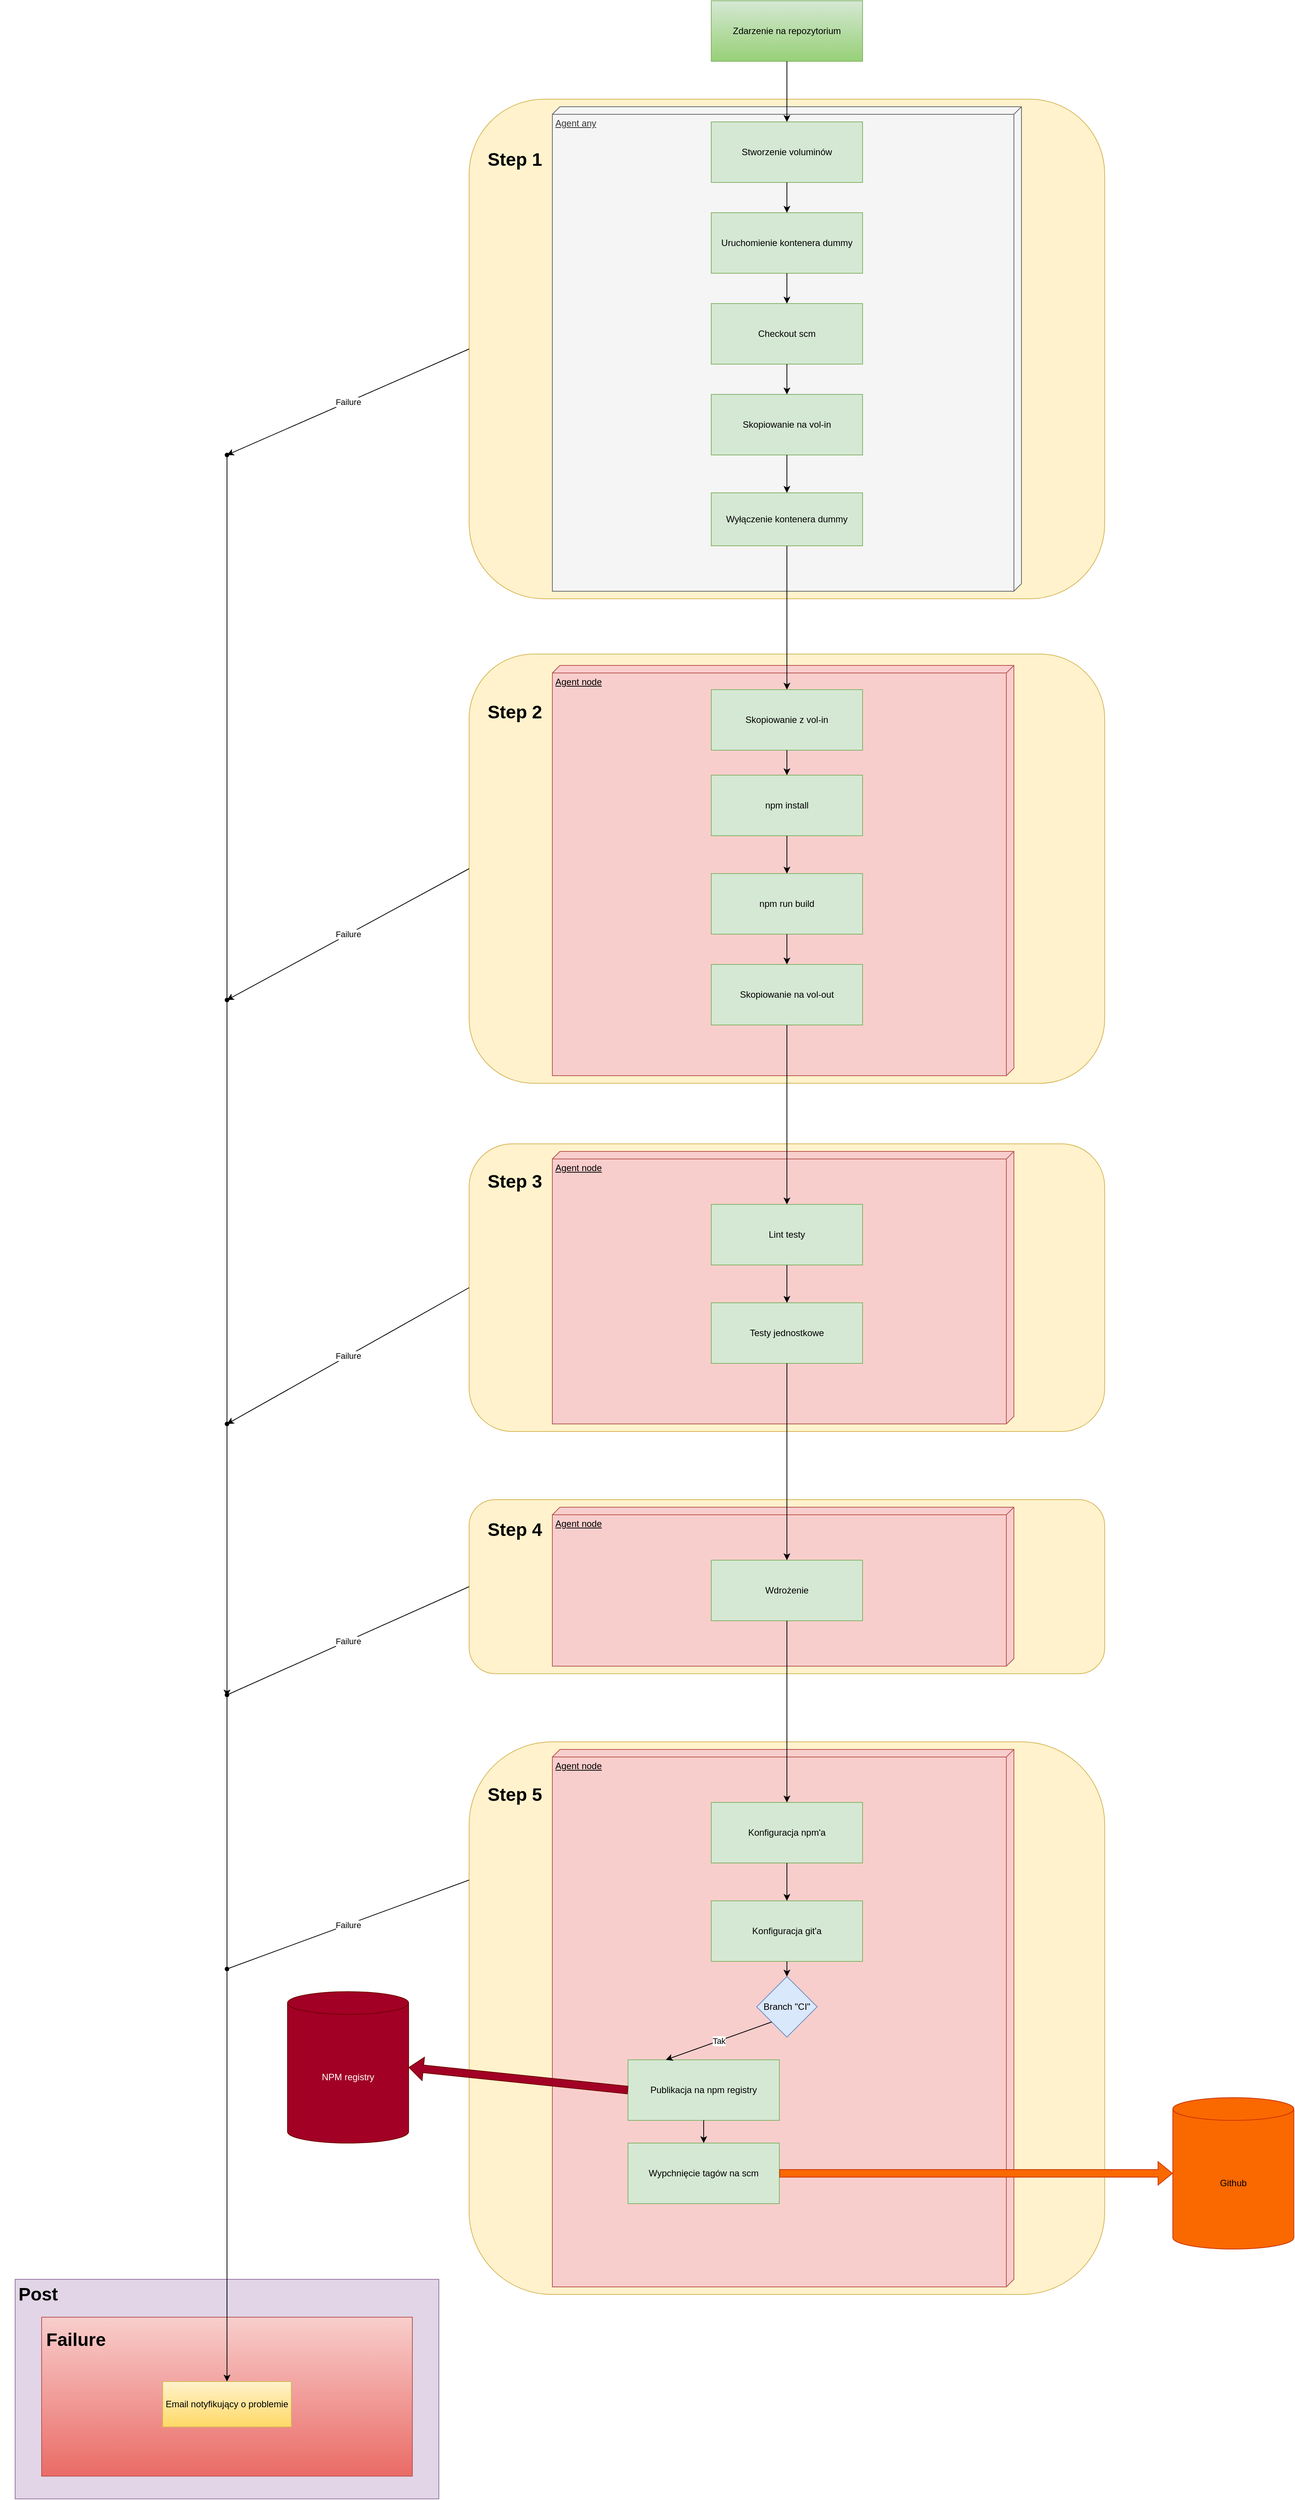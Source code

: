 <mxfile version="18.0.2" type="github">
  <diagram id="yk3ccd7kxiBGalzHjZFc" name="Page-1">
    <mxGraphModel dx="2249" dy="754" grid="1" gridSize="10" guides="1" tooltips="1" connect="1" arrows="1" fold="1" page="1" pageScale="1" pageWidth="827" pageHeight="1169" math="0" shadow="0">
      <root>
        <mxCell id="0" />
        <mxCell id="1" parent="0" />
        <mxCell id="wBmONSoiqPwGgzWHGf61-74" value="" style="rounded=1;whiteSpace=wrap;html=1;fillColor=#fff2cc;strokeColor=#d6b656;" parent="1" vertex="1">
          <mxGeometry x="40" y="2380" width="840" height="730" as="geometry" />
        </mxCell>
        <mxCell id="wBmONSoiqPwGgzWHGf61-73" value="" style="rounded=1;whiteSpace=wrap;html=1;fillColor=#fff2cc;strokeColor=#d6b656;" parent="1" vertex="1">
          <mxGeometry x="40" y="2060" width="840" height="230" as="geometry" />
        </mxCell>
        <mxCell id="wBmONSoiqPwGgzWHGf61-72" value="" style="rounded=1;whiteSpace=wrap;html=1;fillColor=#fff2cc;strokeColor=#d6b656;" parent="1" vertex="1">
          <mxGeometry x="40" y="1590" width="840" height="380" as="geometry" />
        </mxCell>
        <mxCell id="wBmONSoiqPwGgzWHGf61-71" value="" style="rounded=1;whiteSpace=wrap;html=1;fillColor=#fff2cc;strokeColor=#d6b656;" parent="1" vertex="1">
          <mxGeometry x="40" y="943" width="840" height="567" as="geometry" />
        </mxCell>
        <mxCell id="wBmONSoiqPwGgzWHGf61-23" value="" style="rounded=1;whiteSpace=wrap;html=1;fillColor=#fff2cc;strokeColor=#d6b656;" parent="1" vertex="1">
          <mxGeometry x="40" y="210" width="840" height="660" as="geometry" />
        </mxCell>
        <mxCell id="wBmONSoiqPwGgzWHGf61-39" value="Agent any" style="verticalAlign=top;align=left;spacingTop=8;spacingLeft=2;spacingRight=12;shape=cube;size=10;direction=south;fontStyle=4;html=1;fillColor=#f5f5f5;fontColor=#333333;strokeColor=#666666;" parent="1" vertex="1">
          <mxGeometry x="150" y="220" width="620" height="640" as="geometry" />
        </mxCell>
        <mxCell id="wBmONSoiqPwGgzWHGf61-36" value="Agent node" style="verticalAlign=top;align=left;spacingTop=8;spacingLeft=2;spacingRight=12;shape=cube;size=10;direction=south;fontStyle=4;html=1;fillColor=#f8cecc;strokeColor=#b85450;" parent="1" vertex="1">
          <mxGeometry x="150" y="958" width="610" height="542" as="geometry" />
        </mxCell>
        <mxCell id="wBmONSoiqPwGgzWHGf61-5" value="Zdarzenie na repozytorium" style="rounded=0;whiteSpace=wrap;html=1;fillColor=#d5e8d4;strokeColor=#82b366;gradientColor=#97d077;" parent="1" vertex="1">
          <mxGeometry x="360" y="80" width="200" height="80" as="geometry" />
        </mxCell>
        <mxCell id="wBmONSoiqPwGgzWHGf61-6" value="Stworzenie voluminów" style="rounded=0;whiteSpace=wrap;html=1;fillColor=#d5e8d4;strokeColor=#82b366;" parent="1" vertex="1">
          <mxGeometry x="360" y="240" width="200" height="80" as="geometry" />
        </mxCell>
        <mxCell id="wBmONSoiqPwGgzWHGf61-15" value="Checkout scm" style="rounded=0;whiteSpace=wrap;html=1;fillColor=#d5e8d4;strokeColor=#82b366;" parent="1" vertex="1">
          <mxGeometry x="360" y="480" width="200" height="80" as="geometry" />
        </mxCell>
        <mxCell id="wBmONSoiqPwGgzWHGf61-18" value="Skopiowanie na vol-in" style="rounded=0;whiteSpace=wrap;html=1;fillColor=#d5e8d4;strokeColor=#82b366;" parent="1" vertex="1">
          <mxGeometry x="360" y="600" width="200" height="80" as="geometry" />
        </mxCell>
        <mxCell id="wBmONSoiqPwGgzWHGf61-19" value="Wyłączenie kontenera dummy" style="rounded=0;whiteSpace=wrap;html=1;fillColor=#d5e8d4;strokeColor=#82b366;" parent="1" vertex="1">
          <mxGeometry x="360" y="730" width="200" height="70" as="geometry" />
        </mxCell>
        <mxCell id="wBmONSoiqPwGgzWHGf61-12" value="Uruchomienie kontenera dummy" style="rounded=0;whiteSpace=wrap;html=1;fillColor=#d5e8d4;strokeColor=#82b366;" parent="1" vertex="1">
          <mxGeometry x="360" y="360" width="200" height="80" as="geometry" />
        </mxCell>
        <mxCell id="wBmONSoiqPwGgzWHGf61-24" value="Step 1" style="text;strokeColor=none;fillColor=none;html=1;fontSize=24;fontStyle=1;verticalAlign=middle;align=center;" parent="1" vertex="1">
          <mxGeometry x="50" y="270" width="100" height="40" as="geometry" />
        </mxCell>
        <mxCell id="wBmONSoiqPwGgzWHGf61-28" value="" style="endArrow=classic;html=1;rounded=0;entryX=0.5;entryY=0;entryDx=0;entryDy=0;" parent="1" source="wBmONSoiqPwGgzWHGf61-12" target="wBmONSoiqPwGgzWHGf61-15" edge="1">
          <mxGeometry width="50" height="50" relative="1" as="geometry">
            <mxPoint x="390" y="500" as="sourcePoint" />
            <mxPoint x="440" y="450" as="targetPoint" />
          </mxGeometry>
        </mxCell>
        <mxCell id="wBmONSoiqPwGgzWHGf61-29" value="" style="endArrow=classic;html=1;rounded=0;entryX=0.5;entryY=0;entryDx=0;entryDy=0;" parent="1" source="wBmONSoiqPwGgzWHGf61-6" target="wBmONSoiqPwGgzWHGf61-12" edge="1">
          <mxGeometry width="50" height="50" relative="1" as="geometry">
            <mxPoint x="390" y="500" as="sourcePoint" />
            <mxPoint x="440" y="450" as="targetPoint" />
          </mxGeometry>
        </mxCell>
        <mxCell id="wBmONSoiqPwGgzWHGf61-30" value="" style="endArrow=classic;html=1;rounded=0;" parent="1" source="wBmONSoiqPwGgzWHGf61-5" target="wBmONSoiqPwGgzWHGf61-6" edge="1">
          <mxGeometry width="50" height="50" relative="1" as="geometry">
            <mxPoint x="390" y="500" as="sourcePoint" />
            <mxPoint x="440" y="450" as="targetPoint" />
          </mxGeometry>
        </mxCell>
        <mxCell id="wBmONSoiqPwGgzWHGf61-31" value="" style="endArrow=classic;html=1;rounded=0;entryX=0.5;entryY=0;entryDx=0;entryDy=0;exitX=0.5;exitY=1;exitDx=0;exitDy=0;" parent="1" source="wBmONSoiqPwGgzWHGf61-15" target="wBmONSoiqPwGgzWHGf61-18" edge="1">
          <mxGeometry width="50" height="50" relative="1" as="geometry">
            <mxPoint x="390" y="500" as="sourcePoint" />
            <mxPoint x="440" y="450" as="targetPoint" />
          </mxGeometry>
        </mxCell>
        <mxCell id="wBmONSoiqPwGgzWHGf61-32" value="" style="endArrow=classic;html=1;rounded=0;entryX=0.5;entryY=0;entryDx=0;entryDy=0;exitX=0.5;exitY=1;exitDx=0;exitDy=0;" parent="1" source="wBmONSoiqPwGgzWHGf61-18" target="wBmONSoiqPwGgzWHGf61-19" edge="1">
          <mxGeometry width="50" height="50" relative="1" as="geometry">
            <mxPoint x="390" y="500" as="sourcePoint" />
            <mxPoint x="440" y="450" as="targetPoint" />
          </mxGeometry>
        </mxCell>
        <mxCell id="wBmONSoiqPwGgzWHGf61-34" value="npm install" style="rounded=0;whiteSpace=wrap;html=1;fillColor=#d5e8d4;strokeColor=#82b366;" parent="1" vertex="1">
          <mxGeometry x="360" y="1103" width="200" height="80" as="geometry" />
        </mxCell>
        <mxCell id="wBmONSoiqPwGgzWHGf61-35" value="npm run build" style="rounded=0;whiteSpace=wrap;html=1;fillColor=#d5e8d4;strokeColor=#82b366;" parent="1" vertex="1">
          <mxGeometry x="360" y="1233" width="200" height="80" as="geometry" />
        </mxCell>
        <mxCell id="wBmONSoiqPwGgzWHGf61-37" value="Skopiowanie na vol-out" style="rounded=0;whiteSpace=wrap;html=1;fillColor=#d5e8d4;strokeColor=#82b366;" parent="1" vertex="1">
          <mxGeometry x="360" y="1353" width="200" height="80" as="geometry" />
        </mxCell>
        <mxCell id="wBmONSoiqPwGgzWHGf61-40" value="Skopiowanie z vol-in" style="rounded=0;whiteSpace=wrap;html=1;fillColor=#d5e8d4;strokeColor=#82b366;" parent="1" vertex="1">
          <mxGeometry x="360" y="990" width="200" height="80" as="geometry" />
        </mxCell>
        <mxCell id="wBmONSoiqPwGgzWHGf61-42" value="Agent node" style="verticalAlign=top;align=left;spacingTop=8;spacingLeft=2;spacingRight=12;shape=cube;size=10;direction=south;fontStyle=4;html=1;fillColor=#f8cecc;strokeColor=#b85450;" parent="1" vertex="1">
          <mxGeometry x="150" y="1600" width="610" height="360" as="geometry" />
        </mxCell>
        <mxCell id="wBmONSoiqPwGgzWHGf61-44" value="Lint testy" style="rounded=0;whiteSpace=wrap;html=1;fillColor=#d5e8d4;strokeColor=#82b366;" parent="1" vertex="1">
          <mxGeometry x="360" y="1670" width="200" height="80" as="geometry" />
        </mxCell>
        <mxCell id="wBmONSoiqPwGgzWHGf61-45" value="Testy jednostkowe" style="rounded=0;whiteSpace=wrap;html=1;fillColor=#d5e8d4;strokeColor=#82b366;" parent="1" vertex="1">
          <mxGeometry x="360" y="1800" width="200" height="80" as="geometry" />
        </mxCell>
        <mxCell id="wBmONSoiqPwGgzWHGf61-47" value="Agent node" style="verticalAlign=top;align=left;spacingTop=8;spacingLeft=2;spacingRight=12;shape=cube;size=10;direction=south;fontStyle=4;html=1;fillColor=#f8cecc;strokeColor=#b85450;" parent="1" vertex="1">
          <mxGeometry x="150" y="2070" width="610" height="210" as="geometry" />
        </mxCell>
        <mxCell id="wBmONSoiqPwGgzWHGf61-48" value="Wdrożenie" style="rounded=0;whiteSpace=wrap;html=1;fillColor=#d5e8d4;strokeColor=#82b366;" parent="1" vertex="1">
          <mxGeometry x="360" y="2140" width="200" height="80" as="geometry" />
        </mxCell>
        <mxCell id="wBmONSoiqPwGgzWHGf61-51" value="Agent node" style="verticalAlign=top;align=left;spacingTop=8;spacingLeft=2;spacingRight=12;shape=cube;size=10;direction=south;fontStyle=4;html=1;fillColor=#f8cecc;strokeColor=#b85450;" parent="1" vertex="1">
          <mxGeometry x="150" y="2390" width="610" height="710" as="geometry" />
        </mxCell>
        <mxCell id="wBmONSoiqPwGgzWHGf61-52" value="Konfiguracja npm&#39;a" style="rounded=0;whiteSpace=wrap;html=1;fillColor=#d5e8d4;strokeColor=#82b366;" parent="1" vertex="1">
          <mxGeometry x="360" y="2460" width="200" height="80" as="geometry" />
        </mxCell>
        <mxCell id="wBmONSoiqPwGgzWHGf61-53" value="Konfiguracja git&#39;a" style="rounded=0;whiteSpace=wrap;html=1;fillColor=#d5e8d4;strokeColor=#82b366;" parent="1" vertex="1">
          <mxGeometry x="360" y="2590" width="200" height="80" as="geometry" />
        </mxCell>
        <mxCell id="wBmONSoiqPwGgzWHGf61-54" value="Publikacja na npm registry" style="rounded=0;whiteSpace=wrap;html=1;fillColor=#d5e8d4;strokeColor=#82b366;" parent="1" vertex="1">
          <mxGeometry x="250" y="2800" width="200" height="80" as="geometry" />
        </mxCell>
        <mxCell id="wBmONSoiqPwGgzWHGf61-55" value="Wypchnięcie tagów na scm" style="rounded=0;whiteSpace=wrap;html=1;fillColor=#d5e8d4;strokeColor=#82b366;" parent="1" vertex="1">
          <mxGeometry x="250" y="2910" width="200" height="80" as="geometry" />
        </mxCell>
        <mxCell id="wBmONSoiqPwGgzWHGf61-56" value="" style="endArrow=classic;html=1;rounded=0;exitX=0.5;exitY=1;exitDx=0;exitDy=0;" parent="1" source="wBmONSoiqPwGgzWHGf61-19" target="wBmONSoiqPwGgzWHGf61-40" edge="1">
          <mxGeometry width="50" height="50" relative="1" as="geometry">
            <mxPoint x="390" y="1210" as="sourcePoint" />
            <mxPoint x="440" y="1160" as="targetPoint" />
          </mxGeometry>
        </mxCell>
        <mxCell id="wBmONSoiqPwGgzWHGf61-57" value="" style="endArrow=classic;html=1;rounded=0;exitX=0.5;exitY=1;exitDx=0;exitDy=0;entryX=0.5;entryY=0;entryDx=0;entryDy=0;" parent="1" source="wBmONSoiqPwGgzWHGf61-34" target="wBmONSoiqPwGgzWHGf61-35" edge="1">
          <mxGeometry width="50" height="50" relative="1" as="geometry">
            <mxPoint x="390" y="1010" as="sourcePoint" />
            <mxPoint x="440" y="960" as="targetPoint" />
          </mxGeometry>
        </mxCell>
        <mxCell id="wBmONSoiqPwGgzWHGf61-58" value="" style="endArrow=classic;html=1;rounded=0;exitX=0.5;exitY=1;exitDx=0;exitDy=0;" parent="1" source="wBmONSoiqPwGgzWHGf61-40" target="wBmONSoiqPwGgzWHGf61-34" edge="1">
          <mxGeometry width="50" height="50" relative="1" as="geometry">
            <mxPoint x="390" y="1010" as="sourcePoint" />
            <mxPoint x="440" y="960" as="targetPoint" />
          </mxGeometry>
        </mxCell>
        <mxCell id="wBmONSoiqPwGgzWHGf61-59" value="" style="endArrow=classic;html=1;rounded=0;exitX=0.5;exitY=1;exitDx=0;exitDy=0;" parent="1" source="wBmONSoiqPwGgzWHGf61-35" target="wBmONSoiqPwGgzWHGf61-37" edge="1">
          <mxGeometry width="50" height="50" relative="1" as="geometry">
            <mxPoint x="390" y="1310" as="sourcePoint" />
            <mxPoint x="440" y="1260" as="targetPoint" />
          </mxGeometry>
        </mxCell>
        <mxCell id="wBmONSoiqPwGgzWHGf61-60" value="" style="endArrow=classic;html=1;rounded=0;exitX=0.5;exitY=1;exitDx=0;exitDy=0;" parent="1" source="wBmONSoiqPwGgzWHGf61-37" target="wBmONSoiqPwGgzWHGf61-44" edge="1">
          <mxGeometry width="50" height="50" relative="1" as="geometry">
            <mxPoint x="390" y="1310" as="sourcePoint" />
            <mxPoint x="440" y="1260" as="targetPoint" />
          </mxGeometry>
        </mxCell>
        <mxCell id="wBmONSoiqPwGgzWHGf61-61" value="" style="endArrow=classic;html=1;rounded=0;exitX=0.5;exitY=1;exitDx=0;exitDy=0;" parent="1" source="wBmONSoiqPwGgzWHGf61-44" target="wBmONSoiqPwGgzWHGf61-45" edge="1">
          <mxGeometry width="50" height="50" relative="1" as="geometry">
            <mxPoint x="390" y="1810" as="sourcePoint" />
            <mxPoint x="440" y="1760" as="targetPoint" />
          </mxGeometry>
        </mxCell>
        <mxCell id="wBmONSoiqPwGgzWHGf61-62" value="" style="endArrow=classic;html=1;rounded=0;exitX=0.5;exitY=1;exitDx=0;exitDy=0;" parent="1" source="wBmONSoiqPwGgzWHGf61-45" target="wBmONSoiqPwGgzWHGf61-48" edge="1">
          <mxGeometry width="50" height="50" relative="1" as="geometry">
            <mxPoint x="390" y="1810" as="sourcePoint" />
            <mxPoint x="440" y="1760" as="targetPoint" />
          </mxGeometry>
        </mxCell>
        <mxCell id="wBmONSoiqPwGgzWHGf61-63" value="" style="endArrow=classic;html=1;rounded=0;exitX=0.5;exitY=1;exitDx=0;exitDy=0;" parent="1" source="wBmONSoiqPwGgzWHGf61-48" target="wBmONSoiqPwGgzWHGf61-52" edge="1">
          <mxGeometry width="50" height="50" relative="1" as="geometry">
            <mxPoint x="390" y="2110" as="sourcePoint" />
            <mxPoint x="440" y="2060" as="targetPoint" />
          </mxGeometry>
        </mxCell>
        <mxCell id="wBmONSoiqPwGgzWHGf61-64" value="" style="endArrow=classic;html=1;rounded=0;exitX=0.5;exitY=1;exitDx=0;exitDy=0;" parent="1" source="wBmONSoiqPwGgzWHGf61-52" target="wBmONSoiqPwGgzWHGf61-53" edge="1">
          <mxGeometry width="50" height="50" relative="1" as="geometry">
            <mxPoint x="390" y="2310" as="sourcePoint" />
            <mxPoint x="440" y="2260" as="targetPoint" />
          </mxGeometry>
        </mxCell>
        <mxCell id="wBmONSoiqPwGgzWHGf61-66" value="" style="endArrow=classic;html=1;rounded=0;exitX=0.5;exitY=1;exitDx=0;exitDy=0;" parent="1" source="wBmONSoiqPwGgzWHGf61-54" target="wBmONSoiqPwGgzWHGf61-55" edge="1">
          <mxGeometry width="50" height="50" relative="1" as="geometry">
            <mxPoint x="390" y="2610" as="sourcePoint" />
            <mxPoint x="440" y="2560" as="targetPoint" />
          </mxGeometry>
        </mxCell>
        <mxCell id="wBmONSoiqPwGgzWHGf61-67" value="NPM registry" style="shape=cylinder3;whiteSpace=wrap;html=1;boundedLbl=1;backgroundOutline=1;size=15;fillColor=#a20025;fontColor=#ffffff;strokeColor=#6F0000;" parent="1" vertex="1">
          <mxGeometry x="-200" y="2710" width="160" height="200" as="geometry" />
        </mxCell>
        <mxCell id="wBmONSoiqPwGgzWHGf61-68" value="Github" style="shape=cylinder3;whiteSpace=wrap;html=1;boundedLbl=1;backgroundOutline=1;size=15;fillColor=#fa6800;fontColor=#000000;strokeColor=#C73500;" parent="1" vertex="1">
          <mxGeometry x="970" y="2850" width="160" height="200" as="geometry" />
        </mxCell>
        <mxCell id="wBmONSoiqPwGgzWHGf61-69" value="" style="shape=flexArrow;endArrow=classic;html=1;rounded=0;exitX=0;exitY=0.5;exitDx=0;exitDy=0;entryX=1;entryY=0.5;entryDx=0;entryDy=0;entryPerimeter=0;fillColor=#a20025;strokeColor=#6F0000;" parent="1" source="wBmONSoiqPwGgzWHGf61-54" target="wBmONSoiqPwGgzWHGf61-67" edge="1">
          <mxGeometry width="50" height="50" relative="1" as="geometry">
            <mxPoint x="390" y="2710" as="sourcePoint" />
            <mxPoint x="440" y="2660" as="targetPoint" />
          </mxGeometry>
        </mxCell>
        <mxCell id="wBmONSoiqPwGgzWHGf61-70" value="" style="shape=flexArrow;endArrow=classic;html=1;rounded=0;exitX=1;exitY=0.5;exitDx=0;exitDy=0;entryX=0;entryY=0.5;entryDx=0;entryDy=0;entryPerimeter=0;fillColor=#fa6800;strokeColor=#C73500;" parent="1" source="wBmONSoiqPwGgzWHGf61-55" target="wBmONSoiqPwGgzWHGf61-68" edge="1">
          <mxGeometry width="50" height="50" relative="1" as="geometry">
            <mxPoint x="390" y="2710" as="sourcePoint" />
            <mxPoint x="440" y="2660" as="targetPoint" />
          </mxGeometry>
        </mxCell>
        <mxCell id="wBmONSoiqPwGgzWHGf61-77" value="Step 2" style="text;strokeColor=none;fillColor=none;html=1;fontSize=24;fontStyle=1;verticalAlign=middle;align=center;" parent="1" vertex="1">
          <mxGeometry x="50" y="1000" width="100" height="40" as="geometry" />
        </mxCell>
        <mxCell id="wBmONSoiqPwGgzWHGf61-78" value="Step 3" style="text;strokeColor=none;fillColor=none;html=1;fontSize=24;fontStyle=1;verticalAlign=middle;align=center;" parent="1" vertex="1">
          <mxGeometry x="50" y="1620" width="100" height="40" as="geometry" />
        </mxCell>
        <mxCell id="wBmONSoiqPwGgzWHGf61-79" value="Step 4" style="text;strokeColor=none;fillColor=none;html=1;fontSize=24;fontStyle=1;verticalAlign=middle;align=center;" parent="1" vertex="1">
          <mxGeometry x="50" y="2080" width="100" height="40" as="geometry" />
        </mxCell>
        <mxCell id="wBmONSoiqPwGgzWHGf61-80" value="Step 5" style="text;strokeColor=none;fillColor=none;html=1;fontSize=24;fontStyle=1;verticalAlign=middle;align=center;" parent="1" vertex="1">
          <mxGeometry x="50" y="2430" width="100" height="40" as="geometry" />
        </mxCell>
        <mxCell id="wBmONSoiqPwGgzWHGf61-84" value="" style="endArrow=classic;html=1;rounded=0;exitX=0;exitY=0.5;exitDx=0;exitDy=0;" parent="1" source="wBmONSoiqPwGgzWHGf61-23" edge="1">
          <mxGeometry relative="1" as="geometry">
            <mxPoint x="250" y="420" as="sourcePoint" />
            <mxPoint x="-280" y="680" as="targetPoint" />
          </mxGeometry>
        </mxCell>
        <mxCell id="wBmONSoiqPwGgzWHGf61-85" value="Failure" style="edgeLabel;resizable=0;html=1;align=center;verticalAlign=middle;" parent="wBmONSoiqPwGgzWHGf61-84" connectable="0" vertex="1">
          <mxGeometry relative="1" as="geometry" />
        </mxCell>
        <mxCell id="wBmONSoiqPwGgzWHGf61-87" value="" style="endArrow=none;html=1;rounded=0;startArrow=none;" parent="1" source="wBmONSoiqPwGgzWHGf61-88" edge="1">
          <mxGeometry width="50" height="50" relative="1" as="geometry">
            <mxPoint x="-280" y="1000" as="sourcePoint" />
            <mxPoint x="-280" y="680" as="targetPoint" />
          </mxGeometry>
        </mxCell>
        <mxCell id="wBmONSoiqPwGgzWHGf61-88" value="" style="shape=waypoint;sketch=0;fillStyle=solid;size=6;pointerEvents=1;points=[];fillColor=none;resizable=0;rotatable=0;perimeter=centerPerimeter;snapToPoint=1;" parent="1" vertex="1">
          <mxGeometry x="-300" y="660" width="40" height="40" as="geometry" />
        </mxCell>
        <mxCell id="wBmONSoiqPwGgzWHGf61-89" value="" style="endArrow=none;html=1;rounded=0;entryX=0.6;entryY=0.65;entryDx=0;entryDy=0;entryPerimeter=0;startArrow=none;" parent="1" source="wBmONSoiqPwGgzWHGf61-100" target="wBmONSoiqPwGgzWHGf61-88" edge="1">
          <mxGeometry width="50" height="50" relative="1" as="geometry">
            <mxPoint x="-280" y="3050" as="sourcePoint" />
            <mxPoint x="-280" y="760" as="targetPoint" />
          </mxGeometry>
        </mxCell>
        <mxCell id="wBmONSoiqPwGgzWHGf61-90" value="" style="endArrow=classic;html=1;rounded=0;exitX=0;exitY=0.5;exitDx=0;exitDy=0;" parent="1" source="wBmONSoiqPwGgzWHGf61-71" edge="1">
          <mxGeometry relative="1" as="geometry">
            <mxPoint x="250" y="1420" as="sourcePoint" />
            <mxPoint x="-280" y="1400" as="targetPoint" />
          </mxGeometry>
        </mxCell>
        <mxCell id="wBmONSoiqPwGgzWHGf61-91" value="Failure" style="edgeLabel;resizable=0;html=1;align=center;verticalAlign=middle;" parent="wBmONSoiqPwGgzWHGf61-90" connectable="0" vertex="1">
          <mxGeometry relative="1" as="geometry" />
        </mxCell>
        <mxCell id="wBmONSoiqPwGgzWHGf61-93" value="" style="endArrow=classic;html=1;rounded=0;exitX=0;exitY=0.5;exitDx=0;exitDy=0;" parent="1" source="wBmONSoiqPwGgzWHGf61-72" edge="1">
          <mxGeometry relative="1" as="geometry">
            <mxPoint x="250" y="1720" as="sourcePoint" />
            <mxPoint x="-280" y="1960" as="targetPoint" />
          </mxGeometry>
        </mxCell>
        <mxCell id="wBmONSoiqPwGgzWHGf61-94" value="Failure" style="edgeLabel;resizable=0;html=1;align=center;verticalAlign=middle;" parent="wBmONSoiqPwGgzWHGf61-93" connectable="0" vertex="1">
          <mxGeometry relative="1" as="geometry" />
        </mxCell>
        <mxCell id="wBmONSoiqPwGgzWHGf61-96" value="" style="endArrow=classic;html=1;rounded=0;exitDx=0;exitDy=0;startArrow=none;" parent="1" source="wBmONSoiqPwGgzWHGf61-104" edge="1">
          <mxGeometry relative="1" as="geometry">
            <mxPoint x="250" y="2220" as="sourcePoint" />
            <mxPoint x="-280" y="2320" as="targetPoint" />
          </mxGeometry>
        </mxCell>
        <mxCell id="wBmONSoiqPwGgzWHGf61-98" value="" style="endArrow=classic;html=1;rounded=0;exitDx=0;exitDy=0;startArrow=none;" parent="1" source="wBmONSoiqPwGgzWHGf61-107" edge="1">
          <mxGeometry relative="1" as="geometry">
            <mxPoint x="250" y="2520" as="sourcePoint" />
            <mxPoint x="-280" y="2680" as="targetPoint" />
          </mxGeometry>
        </mxCell>
        <mxCell id="wBmONSoiqPwGgzWHGf61-100" value="" style="shape=waypoint;sketch=0;fillStyle=solid;size=6;pointerEvents=1;points=[];fillColor=none;resizable=0;rotatable=0;perimeter=centerPerimeter;snapToPoint=1;" parent="1" vertex="1">
          <mxGeometry x="-300" y="1380" width="40" height="40" as="geometry" />
        </mxCell>
        <mxCell id="wBmONSoiqPwGgzWHGf61-101" value="" style="endArrow=none;html=1;rounded=0;entryDx=0;entryDy=0;entryPerimeter=0;startArrow=none;" parent="1" source="wBmONSoiqPwGgzWHGf61-102" target="wBmONSoiqPwGgzWHGf61-100" edge="1">
          <mxGeometry width="50" height="50" relative="1" as="geometry">
            <mxPoint x="-280" y="3050" as="sourcePoint" />
            <mxPoint x="-280" y="680" as="targetPoint" />
          </mxGeometry>
        </mxCell>
        <mxCell id="wBmONSoiqPwGgzWHGf61-102" value="" style="shape=waypoint;sketch=0;fillStyle=solid;size=6;pointerEvents=1;points=[];fillColor=none;resizable=0;rotatable=0;perimeter=centerPerimeter;snapToPoint=1;" parent="1" vertex="1">
          <mxGeometry x="-300" y="1940" width="40" height="40" as="geometry" />
        </mxCell>
        <mxCell id="wBmONSoiqPwGgzWHGf61-103" value="" style="endArrow=none;html=1;rounded=0;entryDx=0;entryDy=0;entryPerimeter=0;" parent="1" target="wBmONSoiqPwGgzWHGf61-102" edge="1">
          <mxGeometry width="50" height="50" relative="1" as="geometry">
            <mxPoint x="-280" y="3050" as="sourcePoint" />
            <mxPoint x="-280" y="1400" as="targetPoint" />
          </mxGeometry>
        </mxCell>
        <mxCell id="wBmONSoiqPwGgzWHGf61-104" value="" style="shape=waypoint;sketch=0;fillStyle=solid;size=6;pointerEvents=1;points=[];fillColor=none;resizable=0;rotatable=0;perimeter=centerPerimeter;snapToPoint=1;" parent="1" vertex="1">
          <mxGeometry x="-300" y="2298" width="40" height="40" as="geometry" />
        </mxCell>
        <mxCell id="wBmONSoiqPwGgzWHGf61-105" value="" style="endArrow=none;html=1;rounded=0;exitX=0;exitY=0.5;exitDx=0;exitDy=0;" parent="1" source="wBmONSoiqPwGgzWHGf61-73" target="wBmONSoiqPwGgzWHGf61-104" edge="1">
          <mxGeometry relative="1" as="geometry">
            <mxPoint x="40" y="2175" as="sourcePoint" />
            <mxPoint x="-280" y="2320" as="targetPoint" />
          </mxGeometry>
        </mxCell>
        <mxCell id="wBmONSoiqPwGgzWHGf61-106" value="Failure" style="edgeLabel;resizable=0;html=1;align=center;verticalAlign=middle;" parent="wBmONSoiqPwGgzWHGf61-105" connectable="0" vertex="1">
          <mxGeometry relative="1" as="geometry" />
        </mxCell>
        <mxCell id="wBmONSoiqPwGgzWHGf61-107" value="" style="shape=waypoint;sketch=0;fillStyle=solid;size=6;pointerEvents=1;points=[];fillColor=none;resizable=0;rotatable=0;perimeter=centerPerimeter;snapToPoint=1;" parent="1" vertex="1">
          <mxGeometry x="-300" y="2660" width="40" height="40" as="geometry" />
        </mxCell>
        <mxCell id="wBmONSoiqPwGgzWHGf61-108" value="" style="endArrow=none;html=1;rounded=0;exitX=0;exitY=0.25;exitDx=0;exitDy=0;" parent="1" source="wBmONSoiqPwGgzWHGf61-74" target="wBmONSoiqPwGgzWHGf61-107" edge="1">
          <mxGeometry relative="1" as="geometry">
            <mxPoint x="40" y="2535" as="sourcePoint" />
            <mxPoint x="-280" y="2680" as="targetPoint" />
          </mxGeometry>
        </mxCell>
        <mxCell id="wBmONSoiqPwGgzWHGf61-109" value="Failure" style="edgeLabel;resizable=0;html=1;align=center;verticalAlign=middle;" parent="wBmONSoiqPwGgzWHGf61-108" connectable="0" vertex="1">
          <mxGeometry relative="1" as="geometry" />
        </mxCell>
        <mxCell id="wBmONSoiqPwGgzWHGf61-110" value="" style="rounded=0;whiteSpace=wrap;html=1;fillColor=#e1d5e7;strokeColor=#9673a6;" parent="1" vertex="1">
          <mxGeometry x="-560" y="3090" width="560" height="290" as="geometry" />
        </mxCell>
        <mxCell id="wBmONSoiqPwGgzWHGf61-111" value="" style="rounded=0;whiteSpace=wrap;html=1;fillColor=#f8cecc;strokeColor=#b85450;gradientColor=#ea6b66;" parent="1" vertex="1">
          <mxGeometry x="-525" y="3140" width="490" height="210" as="geometry" />
        </mxCell>
        <mxCell id="wBmONSoiqPwGgzWHGf61-113" value="Post" style="text;strokeColor=none;fillColor=none;html=1;fontSize=24;fontStyle=1;verticalAlign=middle;align=center;" parent="1" vertex="1">
          <mxGeometry x="-580" y="3090" width="100" height="40" as="geometry" />
        </mxCell>
        <mxCell id="wBmONSoiqPwGgzWHGf61-115" value="Failure" style="text;strokeColor=none;fillColor=none;html=1;fontSize=24;fontStyle=1;verticalAlign=middle;align=center;" parent="1" vertex="1">
          <mxGeometry x="-530" y="3150" width="100" height="40" as="geometry" />
        </mxCell>
        <mxCell id="wBmONSoiqPwGgzWHGf61-117" value="Email notyfikujący o problemie" style="rounded=0;whiteSpace=wrap;html=1;fillColor=#fff2cc;gradientColor=#ffd966;strokeColor=#d6b656;" parent="1" vertex="1">
          <mxGeometry x="-365" y="3225" width="170" height="60" as="geometry" />
        </mxCell>
        <mxCell id="wBmONSoiqPwGgzWHGf61-118" value="" style="endArrow=classic;html=1;rounded=0;" parent="1" target="wBmONSoiqPwGgzWHGf61-117" edge="1">
          <mxGeometry width="50" height="50" relative="1" as="geometry">
            <mxPoint x="-280" y="3050" as="sourcePoint" />
            <mxPoint y="3190" as="targetPoint" />
          </mxGeometry>
        </mxCell>
        <mxCell id="bZD4xw-tPVtp6TB6vjjw-1" value="Branch &quot;CI&quot;" style="rhombus;whiteSpace=wrap;html=1;fillColor=#dae8fc;strokeColor=#6c8ebf;" vertex="1" parent="1">
          <mxGeometry x="420" y="2690" width="80" height="80" as="geometry" />
        </mxCell>
        <mxCell id="bZD4xw-tPVtp6TB6vjjw-3" value="" style="endArrow=classic;html=1;rounded=0;exitX=0.5;exitY=1;exitDx=0;exitDy=0;" edge="1" parent="1" source="wBmONSoiqPwGgzWHGf61-53" target="bZD4xw-tPVtp6TB6vjjw-1">
          <mxGeometry width="50" height="50" relative="1" as="geometry">
            <mxPoint x="460" y="2710" as="sourcePoint" />
            <mxPoint x="510" y="2660" as="targetPoint" />
          </mxGeometry>
        </mxCell>
        <mxCell id="bZD4xw-tPVtp6TB6vjjw-4" value="" style="endArrow=classic;html=1;rounded=0;exitX=0;exitY=1;exitDx=0;exitDy=0;entryX=0.25;entryY=0;entryDx=0;entryDy=0;" edge="1" parent="1" source="bZD4xw-tPVtp6TB6vjjw-1" target="wBmONSoiqPwGgzWHGf61-54">
          <mxGeometry relative="1" as="geometry">
            <mxPoint x="440" y="2790" as="sourcePoint" />
            <mxPoint x="540" y="2790" as="targetPoint" />
          </mxGeometry>
        </mxCell>
        <mxCell id="bZD4xw-tPVtp6TB6vjjw-5" value="Tak" style="edgeLabel;resizable=0;html=1;align=center;verticalAlign=middle;" connectable="0" vertex="1" parent="bZD4xw-tPVtp6TB6vjjw-4">
          <mxGeometry relative="1" as="geometry" />
        </mxCell>
      </root>
    </mxGraphModel>
  </diagram>
</mxfile>
